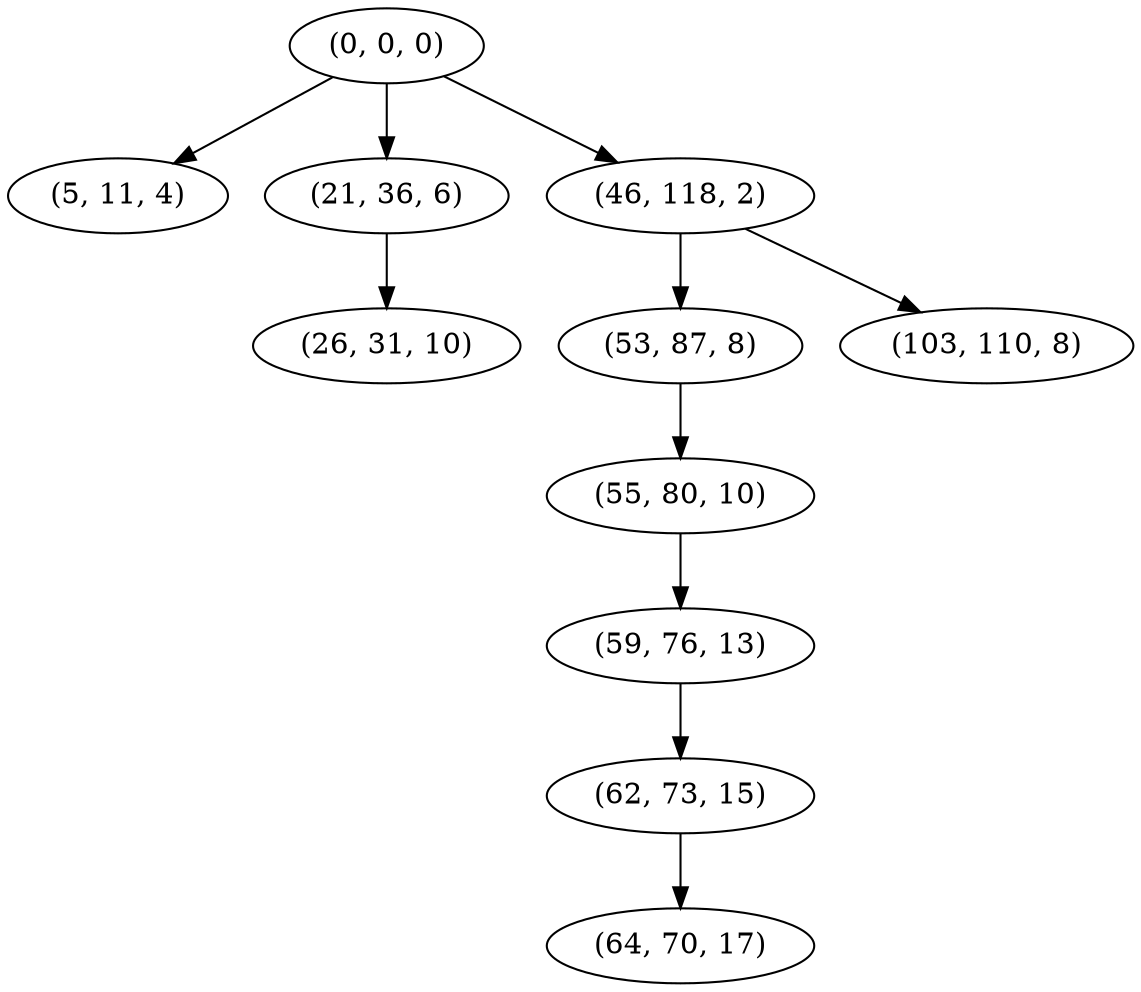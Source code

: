 digraph tree {
    "(0, 0, 0)";
    "(5, 11, 4)";
    "(21, 36, 6)";
    "(26, 31, 10)";
    "(46, 118, 2)";
    "(53, 87, 8)";
    "(55, 80, 10)";
    "(59, 76, 13)";
    "(62, 73, 15)";
    "(64, 70, 17)";
    "(103, 110, 8)";
    "(0, 0, 0)" -> "(5, 11, 4)";
    "(0, 0, 0)" -> "(21, 36, 6)";
    "(0, 0, 0)" -> "(46, 118, 2)";
    "(21, 36, 6)" -> "(26, 31, 10)";
    "(46, 118, 2)" -> "(53, 87, 8)";
    "(46, 118, 2)" -> "(103, 110, 8)";
    "(53, 87, 8)" -> "(55, 80, 10)";
    "(55, 80, 10)" -> "(59, 76, 13)";
    "(59, 76, 13)" -> "(62, 73, 15)";
    "(62, 73, 15)" -> "(64, 70, 17)";
}
